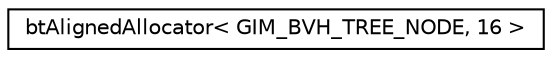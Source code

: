 digraph G
{
  edge [fontname="Helvetica",fontsize="10",labelfontname="Helvetica",labelfontsize="10"];
  node [fontname="Helvetica",fontsize="10",shape=record];
  rankdir=LR;
  Node1 [label="btAlignedAllocator\< GIM_BVH_TREE_NODE, 16 \>",height=0.2,width=0.4,color="black", fillcolor="white", style="filled",URL="$d2/dc4/classbtAlignedAllocator.html"];
}
